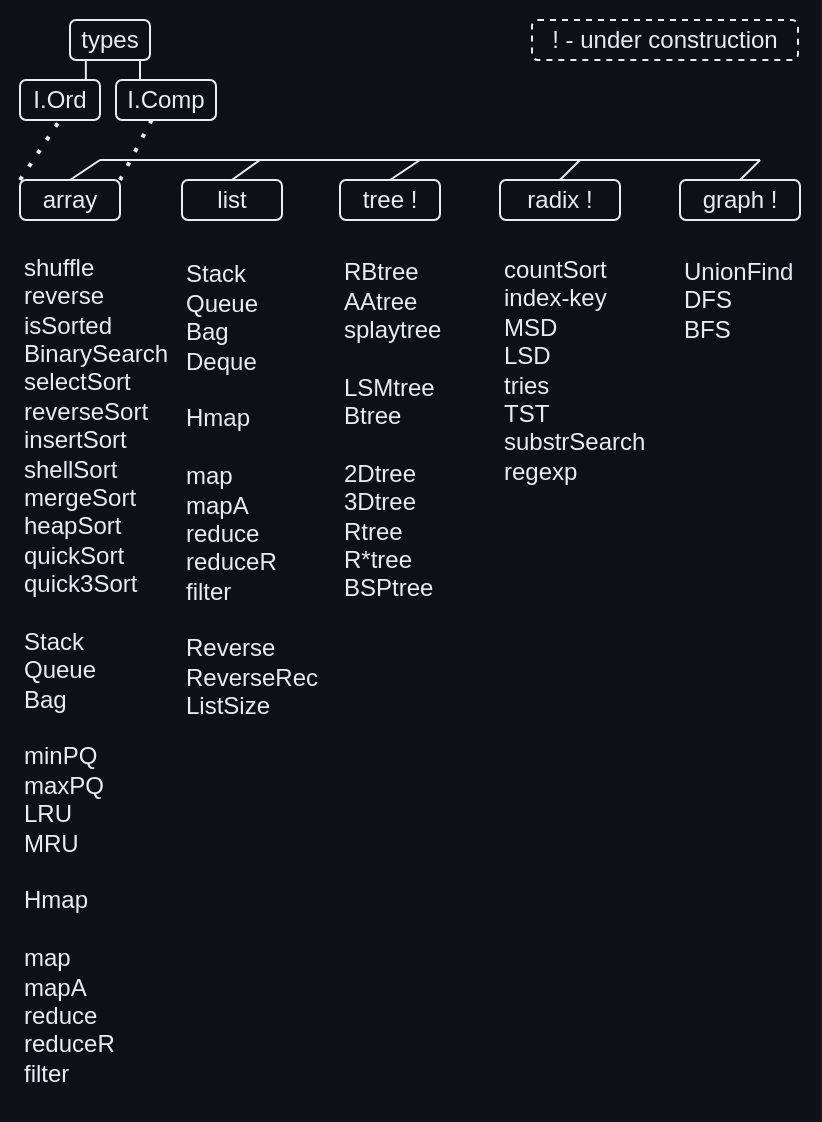 <mxfile>
    <diagram id="StPKS6a9uWxOC8KM271T" name="Page-1">
        <mxGraphModel dx="1047" dy="562" grid="1" gridSize="10" guides="1" tooltips="1" connect="1" arrows="1" fold="1" page="1" pageScale="1" pageWidth="827" pageHeight="1169" background="#111721" math="0" shadow="0">
            <root>
                <mxCell id="0"/>
                <mxCell id="1" parent="0"/>
                <mxCell id="7" value="" style="rounded=0;whiteSpace=wrap;html=1;strokeColor=none;fillColor=#0d1117;strokeWidth=1;perimeterSpacing=1;shadow=0;glass=0;fillStyle=solid;" parent="1" vertex="1">
                    <mxGeometry x="150" y="110" width="410" height="560" as="geometry"/>
                </mxCell>
                <mxCell id="JtaezXzCazCUk_wRYMuN-2" value="&lt;font color=&quot;#e6edf3&quot;&gt;array&lt;/font&gt;" style="rounded=1;whiteSpace=wrap;html=1;fontColor=#000000;fillColor=none;strokeColor=#e6edf3;" parent="1" vertex="1">
                    <mxGeometry x="160" y="200" width="50" height="20" as="geometry"/>
                </mxCell>
                <mxCell id="JtaezXzCazCUk_wRYMuN-3" value="&lt;font color=&quot;#e6edf3&quot;&gt;list&lt;/font&gt;" style="rounded=1;whiteSpace=wrap;html=1;fillColor=none;strokeColor=#e6edf3;fontColor=#000000;" parent="1" vertex="1">
                    <mxGeometry x="241" y="200" width="50" height="20" as="geometry"/>
                </mxCell>
                <mxCell id="JtaezXzCazCUk_wRYMuN-4" value="&lt;font color=&quot;#e6edf3&quot;&gt;radix !&lt;/font&gt;" style="rounded=1;whiteSpace=wrap;html=1;fontColor=#000000;fillColor=none;strokeColor=#e6edf3;" parent="1" vertex="1">
                    <mxGeometry x="400" y="200" width="60" height="20" as="geometry"/>
                </mxCell>
                <mxCell id="JtaezXzCazCUk_wRYMuN-5" value="&lt;font color=&quot;#e6edf3&quot;&gt;tree !&lt;/font&gt;" style="rounded=1;whiteSpace=wrap;html=1;fontColor=#000000;fillColor=none;strokeColor=#e6edf3;" parent="1" vertex="1">
                    <mxGeometry x="320" y="200" width="50" height="20" as="geometry"/>
                </mxCell>
                <mxCell id="JtaezXzCazCUk_wRYMuN-6" value="&lt;font color=&quot;#e6edf3&quot;&gt;graph !&lt;/font&gt;" style="rounded=1;whiteSpace=wrap;html=1;fontColor=#000000;fillColor=none;strokeColor=#e6edf3;" parent="1" vertex="1">
                    <mxGeometry x="490" y="200" width="60" height="20" as="geometry"/>
                </mxCell>
                <mxCell id="JtaezXzCazCUk_wRYMuN-7" value="&lt;font color=&quot;#e6edf3&quot;&gt;shuffle&lt;br&gt;reverse&lt;br&gt;isSorted&lt;br&gt;BinarySearch&lt;br&gt;selectSort&lt;br&gt;reverseSort&lt;br&gt;insertSort&lt;br&gt;shellSort&lt;br&gt;mergeSort&lt;br&gt;heapSort&lt;br&gt;quickSort&lt;br&gt;quick3Sort&lt;br&gt;&lt;br&gt;Stack&lt;br&gt;Queue&lt;br&gt;Bag&lt;br&gt;&lt;br&gt;minPQ&lt;br&gt;maxPQ&lt;br&gt;LRU&lt;br&gt;MRU&lt;br&gt;&lt;br&gt;Hmap&lt;br&gt;&lt;br&gt;map&lt;br&gt;mapA&lt;br&gt;reduce&lt;br&gt;reduceR&lt;br&gt;filter&lt;/font&gt;" style="text;html=1;strokeColor=none;fillColor=none;align=left;verticalAlign=middle;whiteSpace=wrap;rounded=0;fontColor=#000000;" parent="1" vertex="1">
                    <mxGeometry x="160" y="240" width="80" height="410" as="geometry"/>
                </mxCell>
                <mxCell id="JtaezXzCazCUk_wRYMuN-8" value="&lt;font color=&quot;#e6edf3&quot;&gt;Stack&lt;br&gt;Queue&lt;br&gt;Bag&lt;br&gt;Deque&lt;br&gt;&lt;br&gt;Hmap&lt;br&gt;&lt;br&gt;map&lt;br&gt;mapA&lt;br&gt;reduce&lt;br&gt;reduceR&lt;br&gt;filter&lt;br&gt;&lt;br&gt;Reverse&lt;br&gt;ReverseRec&lt;br&gt;ListSize&lt;br&gt;&lt;/font&gt;" style="text;html=1;strokeColor=none;fillColor=none;align=left;verticalAlign=middle;whiteSpace=wrap;rounded=0;fontColor=#000000;" parent="1" vertex="1">
                    <mxGeometry x="241" y="240" width="69" height="230" as="geometry"/>
                </mxCell>
                <mxCell id="JtaezXzCazCUk_wRYMuN-9" value="&lt;font color=&quot;#e6edf3&quot;&gt;countSort&lt;br&gt;index-key&lt;br&gt;MSD&lt;br&gt;LSD&lt;br&gt;tries&lt;br&gt;TST&lt;br&gt;substrSearch&lt;br&gt;regexp&lt;/font&gt;" style="text;html=1;strokeColor=none;fillColor=none;align=left;verticalAlign=middle;whiteSpace=wrap;rounded=0;fontColor=#000000;" parent="1" vertex="1">
                    <mxGeometry x="400" y="240" width="80" height="110" as="geometry"/>
                </mxCell>
                <mxCell id="JtaezXzCazCUk_wRYMuN-10" value="&lt;font color=&quot;#e6edf3&quot;&gt;RBtree&lt;br&gt;AAtree&lt;br&gt;splaytree&lt;br&gt;&lt;br&gt;LSMtree&lt;br&gt;Btree&lt;br&gt;&lt;br&gt;2Dtree&lt;br&gt;3Dtree&lt;br&gt;Rtree&lt;br&gt;R*tree&lt;br&gt;BSPtree&lt;/font&gt;" style="text;html=1;strokeColor=none;fillColor=none;align=left;verticalAlign=middle;whiteSpace=wrap;rounded=0;fontColor=#000000;" parent="1" vertex="1">
                    <mxGeometry x="320" y="240" width="60" height="170" as="geometry"/>
                </mxCell>
                <mxCell id="LgN3h-jakfvl1zkJ5HBP-2" value="&lt;font color=&quot;#e6edf3&quot;&gt;types&lt;/font&gt;" style="rounded=1;whiteSpace=wrap;html=1;fillColor=none;strokeColor=#e6edf3;fontColor=#000000;" parent="1" vertex="1">
                    <mxGeometry x="185" y="120" width="40" height="20" as="geometry"/>
                </mxCell>
                <mxCell id="LgN3h-jakfvl1zkJ5HBP-3" value="" style="endArrow=none;html=1;rounded=0;exitX=0.5;exitY=0;exitDx=0;exitDy=0;strokeColor=#e6edf3;" parent="1" source="JtaezXzCazCUk_wRYMuN-5" edge="1">
                    <mxGeometry width="50" height="50" relative="1" as="geometry">
                        <mxPoint x="350" y="350" as="sourcePoint"/>
                        <mxPoint x="360" y="190" as="targetPoint"/>
                    </mxGeometry>
                </mxCell>
                <mxCell id="LgN3h-jakfvl1zkJ5HBP-4" value="" style="endArrow=none;html=1;rounded=0;strokeColor=#e6edf3;" parent="1" edge="1">
                    <mxGeometry width="50" height="50" relative="1" as="geometry">
                        <mxPoint x="200" y="190" as="sourcePoint"/>
                        <mxPoint x="530" y="190" as="targetPoint"/>
                    </mxGeometry>
                </mxCell>
                <mxCell id="LgN3h-jakfvl1zkJ5HBP-5" value="" style="endArrow=none;html=1;rounded=0;exitX=0.5;exitY=0;exitDx=0;exitDy=0;strokeColor=#e6edf3;" parent="1" source="JtaezXzCazCUk_wRYMuN-2" edge="1">
                    <mxGeometry width="50" height="50" relative="1" as="geometry">
                        <mxPoint x="350" y="350" as="sourcePoint"/>
                        <mxPoint x="200" y="190" as="targetPoint"/>
                    </mxGeometry>
                </mxCell>
                <mxCell id="LgN3h-jakfvl1zkJ5HBP-6" value="" style="endArrow=none;html=1;rounded=0;exitX=0.5;exitY=0;exitDx=0;exitDy=0;strokeColor=#e6edf3;" parent="1" edge="1">
                    <mxGeometry width="50" height="50" relative="1" as="geometry">
                        <mxPoint x="265.93" y="200" as="sourcePoint"/>
                        <mxPoint x="280" y="190" as="targetPoint"/>
                    </mxGeometry>
                </mxCell>
                <mxCell id="LgN3h-jakfvl1zkJ5HBP-7" value="" style="endArrow=none;html=1;rounded=0;exitX=0.5;exitY=0;exitDx=0;exitDy=0;strokeColor=#e6edf3;" parent="1" edge="1">
                    <mxGeometry width="50" height="50" relative="1" as="geometry">
                        <mxPoint x="429.93" y="200" as="sourcePoint"/>
                        <mxPoint x="440" y="190" as="targetPoint"/>
                    </mxGeometry>
                </mxCell>
                <mxCell id="Pd7Ac_bHZHMDIVxUI8hd-1" value="&lt;font color=&quot;#e6edf3&quot;&gt;I.Ord&lt;/font&gt;" style="rounded=1;whiteSpace=wrap;html=1;fillColor=none;strokeColor=#e6edf3;fontColor=#000000;" parent="1" vertex="1">
                    <mxGeometry x="160" y="150" width="40" height="20" as="geometry"/>
                </mxCell>
                <mxCell id="Pd7Ac_bHZHMDIVxUI8hd-2" value="&lt;font color=&quot;#e6edf3&quot;&gt;I.Comp&lt;/font&gt;" style="rounded=1;whiteSpace=wrap;html=1;fillColor=none;strokeColor=#e6edf3;fontColor=#000000;" parent="1" vertex="1">
                    <mxGeometry x="208" y="150" width="50" height="20" as="geometry"/>
                </mxCell>
                <mxCell id="Pd7Ac_bHZHMDIVxUI8hd-3" value="" style="endArrow=none;dashed=1;html=1;dashPattern=1 3;strokeWidth=2;rounded=0;entryX=0.5;entryY=1;entryDx=0;entryDy=0;exitX=0;exitY=0;exitDx=0;exitDy=0;strokeColor=#e6edf3;" parent="1" source="JtaezXzCazCUk_wRYMuN-2" target="Pd7Ac_bHZHMDIVxUI8hd-1" edge="1">
                    <mxGeometry width="50" height="50" relative="1" as="geometry">
                        <mxPoint x="350" y="210" as="sourcePoint"/>
                        <mxPoint x="400" y="160" as="targetPoint"/>
                    </mxGeometry>
                </mxCell>
                <mxCell id="Pd7Ac_bHZHMDIVxUI8hd-4" value="" style="endArrow=none;dashed=1;html=1;dashPattern=1 3;strokeWidth=2;rounded=0;exitX=1;exitY=0;exitDx=0;exitDy=0;entryX=0.359;entryY=0.99;entryDx=0;entryDy=0;entryPerimeter=0;strokeColor=#e6edf3;" parent="1" source="JtaezXzCazCUk_wRYMuN-2" target="Pd7Ac_bHZHMDIVxUI8hd-2" edge="1">
                    <mxGeometry width="50" height="50" relative="1" as="geometry">
                        <mxPoint x="195" y="210" as="sourcePoint"/>
                        <mxPoint x="190" y="180" as="targetPoint"/>
                    </mxGeometry>
                </mxCell>
                <mxCell id="Pd7Ac_bHZHMDIVxUI8hd-6" value="" style="endArrow=none;html=1;rounded=0;exitX=0.5;exitY=0;exitDx=0;exitDy=0;strokeColor=#e6edf3;" parent="1" edge="1">
                    <mxGeometry width="50" height="50" relative="1" as="geometry">
                        <mxPoint x="192.93" y="150" as="sourcePoint"/>
                        <mxPoint x="192.93" y="140" as="targetPoint"/>
                    </mxGeometry>
                </mxCell>
                <mxCell id="Pd7Ac_bHZHMDIVxUI8hd-7" value="" style="endArrow=none;html=1;rounded=0;exitX=0.5;exitY=0;exitDx=0;exitDy=0;strokeColor=#e6edf3;" parent="1" edge="1">
                    <mxGeometry width="50" height="50" relative="1" as="geometry">
                        <mxPoint x="220.0" y="150" as="sourcePoint"/>
                        <mxPoint x="220.0" y="140" as="targetPoint"/>
                    </mxGeometry>
                </mxCell>
                <mxCell id="Pd7Ac_bHZHMDIVxUI8hd-9" value="" style="endArrow=none;html=1;rounded=0;exitX=0.5;exitY=0;exitDx=0;exitDy=0;strokeColor=#e6edf3;" parent="1" edge="1">
                    <mxGeometry width="50" height="50" relative="1" as="geometry">
                        <mxPoint x="520" y="200" as="sourcePoint"/>
                        <mxPoint x="530.07" y="190" as="targetPoint"/>
                    </mxGeometry>
                </mxCell>
                <mxCell id="2" value="&lt;font color=&quot;#e6edf3&quot;&gt;UnionFind&lt;br&gt;DFS&lt;br&gt;BFS&lt;br&gt;&lt;/font&gt;" style="text;html=1;strokeColor=none;fillColor=none;align=left;verticalAlign=middle;whiteSpace=wrap;rounded=0;" parent="1" vertex="1">
                    <mxGeometry x="490" y="240" width="60" height="40" as="geometry"/>
                </mxCell>
                <mxCell id="3" value="&lt;font color=&quot;#e6edf3&quot;&gt;! - under construction&lt;/font&gt;" style="rounded=1;whiteSpace=wrap;html=1;fillColor=none;strokeColor=#e6edf3;fontColor=#000000;dashed=1;" parent="1" vertex="1">
                    <mxGeometry x="416" y="120" width="133" height="20" as="geometry"/>
                </mxCell>
            </root>
        </mxGraphModel>
    </diagram>
</mxfile>